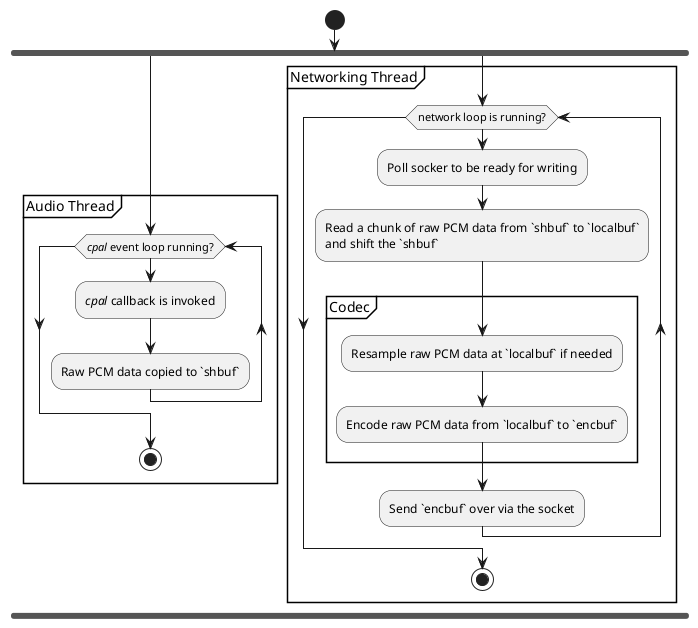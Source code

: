 @startuml audio-input-flow

start

fork

partition "Audio Thread" {

  while (//cpal// event loop running?)
    ://cpal// callback is invoked;
    :Raw PCM data copied to `shbuf`;
  endwhile

  stop
}

fork again

partition "Networking Thread" {

  while (network loop is running?)
    :Poll socker to be ready for writing;
    :Read a chunk of raw PCM data from `shbuf` to `localbuf`
    and shift the `shbuf`;
    partition "Codec" {
      :Resample raw PCM data at `localbuf` if needed;
      :Encode raw PCM data from `localbuf` to `encbuf`;
    }
    :Send `encbuf` over via the socket;
  endwhile

  stop
}

end fork

@enduml
